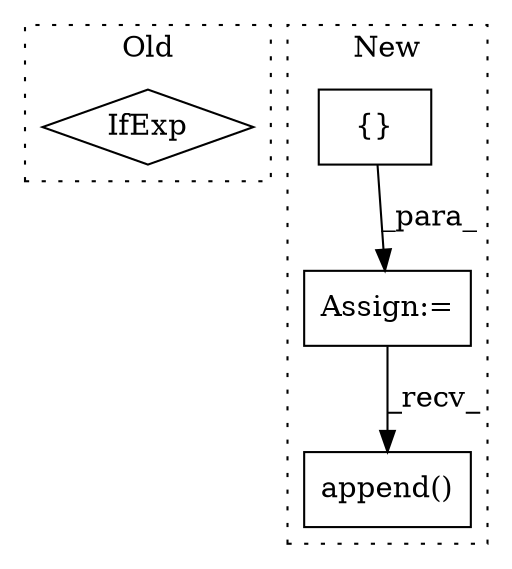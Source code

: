 digraph G {
subgraph cluster0 {
1 [label="IfExp" a="51" s="43322,43358" l="4,6" shape="diamond"];
label = "Old";
style="dotted";
}
subgraph cluster1 {
2 [label="append()" a="75" s="43609,43642" l="26,1" shape="box"];
3 [label="Assign:=" a="68" s="42978" l="3" shape="box"];
4 [label="{}" a="59" s="42981,42981" l="2,1" shape="box"];
label = "New";
style="dotted";
}
3 -> 2 [label="_recv_"];
4 -> 3 [label="_para_"];
}